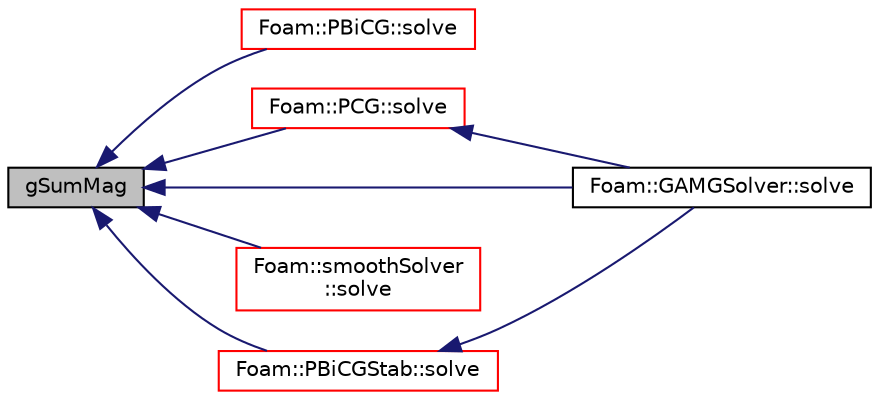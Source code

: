 digraph "gSumMag"
{
  bgcolor="transparent";
  edge [fontname="Helvetica",fontsize="10",labelfontname="Helvetica",labelfontsize="10"];
  node [fontname="Helvetica",fontsize="10",shape=record];
  rankdir="LR";
  Node75026 [label="gSumMag",height=0.2,width=0.4,color="black", fillcolor="grey75", style="filled", fontcolor="black"];
  Node75026 -> Node75027 [dir="back",color="midnightblue",fontsize="10",style="solid",fontname="Helvetica"];
  Node75027 [label="Foam::PBiCG::solve",height=0.2,width=0.4,color="red",URL="$a28081.html#ad38597d099f9905e3f399b01af791bcb",tooltip="Solve the matrix with this solver. "];
  Node75026 -> Node75030 [dir="back",color="midnightblue",fontsize="10",style="solid",fontname="Helvetica"];
  Node75030 [label="Foam::PCG::solve",height=0.2,width=0.4,color="red",URL="$a28089.html#ad38597d099f9905e3f399b01af791bcb",tooltip="Solve the matrix with this solver. "];
  Node75030 -> Node75031 [dir="back",color="midnightblue",fontsize="10",style="solid",fontname="Helvetica"];
  Node75031 [label="Foam::GAMGSolver::solve",height=0.2,width=0.4,color="black",URL="$a28045.html#ad38597d099f9905e3f399b01af791bcb",tooltip="Solve. "];
  Node75026 -> Node75034 [dir="back",color="midnightblue",fontsize="10",style="solid",fontname="Helvetica"];
  Node75034 [label="Foam::smoothSolver\l::solve",height=0.2,width=0.4,color="red",URL="$a28093.html#ad38597d099f9905e3f399b01af791bcb",tooltip="Solve the matrix with this solver. "];
  Node75026 -> Node75037 [dir="back",color="midnightblue",fontsize="10",style="solid",fontname="Helvetica"];
  Node75037 [label="Foam::PBiCGStab::solve",height=0.2,width=0.4,color="red",URL="$a28085.html#ad38597d099f9905e3f399b01af791bcb",tooltip="Solve the matrix with this solver. "];
  Node75037 -> Node75031 [dir="back",color="midnightblue",fontsize="10",style="solid",fontname="Helvetica"];
  Node75026 -> Node75031 [dir="back",color="midnightblue",fontsize="10",style="solid",fontname="Helvetica"];
}
